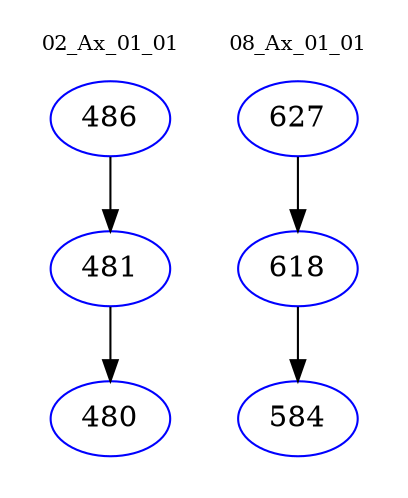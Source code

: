 digraph{
subgraph cluster_0 {
color = white
label = "02_Ax_01_01";
fontsize=10;
T0_486 [label="486", color="blue"]
T0_486 -> T0_481 [color="black"]
T0_481 [label="481", color="blue"]
T0_481 -> T0_480 [color="black"]
T0_480 [label="480", color="blue"]
}
subgraph cluster_1 {
color = white
label = "08_Ax_01_01";
fontsize=10;
T1_627 [label="627", color="blue"]
T1_627 -> T1_618 [color="black"]
T1_618 [label="618", color="blue"]
T1_618 -> T1_584 [color="black"]
T1_584 [label="584", color="blue"]
}
}
